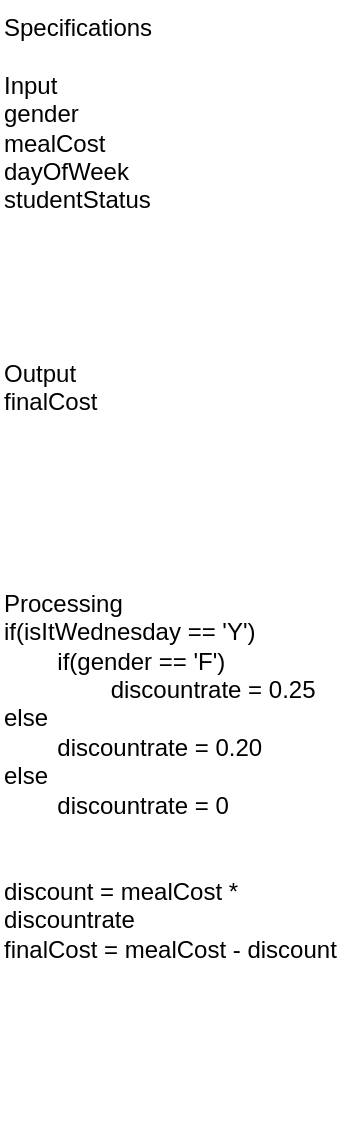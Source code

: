 <mxfile version="24.7.17">
  <diagram name="Page-1" id="QqgNuvkZtLgLD-jIjSAl">
    <mxGraphModel dx="1263" dy="810" grid="1" gridSize="10" guides="1" tooltips="1" connect="1" arrows="1" fold="1" page="1" pageScale="1" pageWidth="850" pageHeight="1100" math="0" shadow="0">
      <root>
        <mxCell id="0" />
        <mxCell id="1" parent="0" />
        <mxCell id="WiKTY2bXS24eYnykBRTa-1" value="Specifications&lt;br&gt;&lt;br&gt;Input&lt;br&gt;&lt;div&gt;gender&lt;br&gt;mealCost&lt;br&gt;dayOfWeek&lt;/div&gt;&lt;div&gt;studentStatus&lt;br&gt;&lt;/div&gt;&lt;br&gt;&lt;br&gt;&lt;br&gt;&lt;br&gt;&lt;br&gt;Output&lt;br&gt;finalCost&lt;br&gt;&lt;br&gt;&lt;br&gt;&lt;br&gt;&lt;br&gt;&lt;br&gt;&lt;br&gt;Processing&lt;br&gt;if(isItWednesday == &#39;Y&#39;)&lt;br&gt;&lt;span style=&quot;white-space: pre;&quot;&gt;&#x9;&lt;/span&gt;if(gender == &#39;F&#39;)&lt;br&gt;&lt;div&gt;&lt;span style=&quot;white-space: pre;&quot;&gt;&#x9;&lt;/span&gt;&lt;span style=&quot;white-space: pre;&quot;&gt;&#x9;&lt;/span&gt;discountrate = 0.25&lt;/div&gt;&lt;div&gt;else&lt;br&gt;&lt;span style=&quot;white-space: pre;&quot;&gt;&#x9;&lt;/span&gt;discountrate = 0.20&lt;br&gt;else&lt;br&gt;&lt;span style=&quot;white-space: pre;&quot;&gt;&#x9;&lt;/span&gt;discountrate = 0&lt;br&gt;&lt;/div&gt;&lt;br&gt;&lt;br&gt;discount = mealCost * discountrate&lt;br&gt;finalCost = mealCost - discount" style="text;html=1;whiteSpace=wrap;overflow=hidden;rounded=0;" vertex="1" parent="1">
          <mxGeometry x="1" width="180" height="560" as="geometry" />
        </mxCell>
      </root>
    </mxGraphModel>
  </diagram>
</mxfile>
